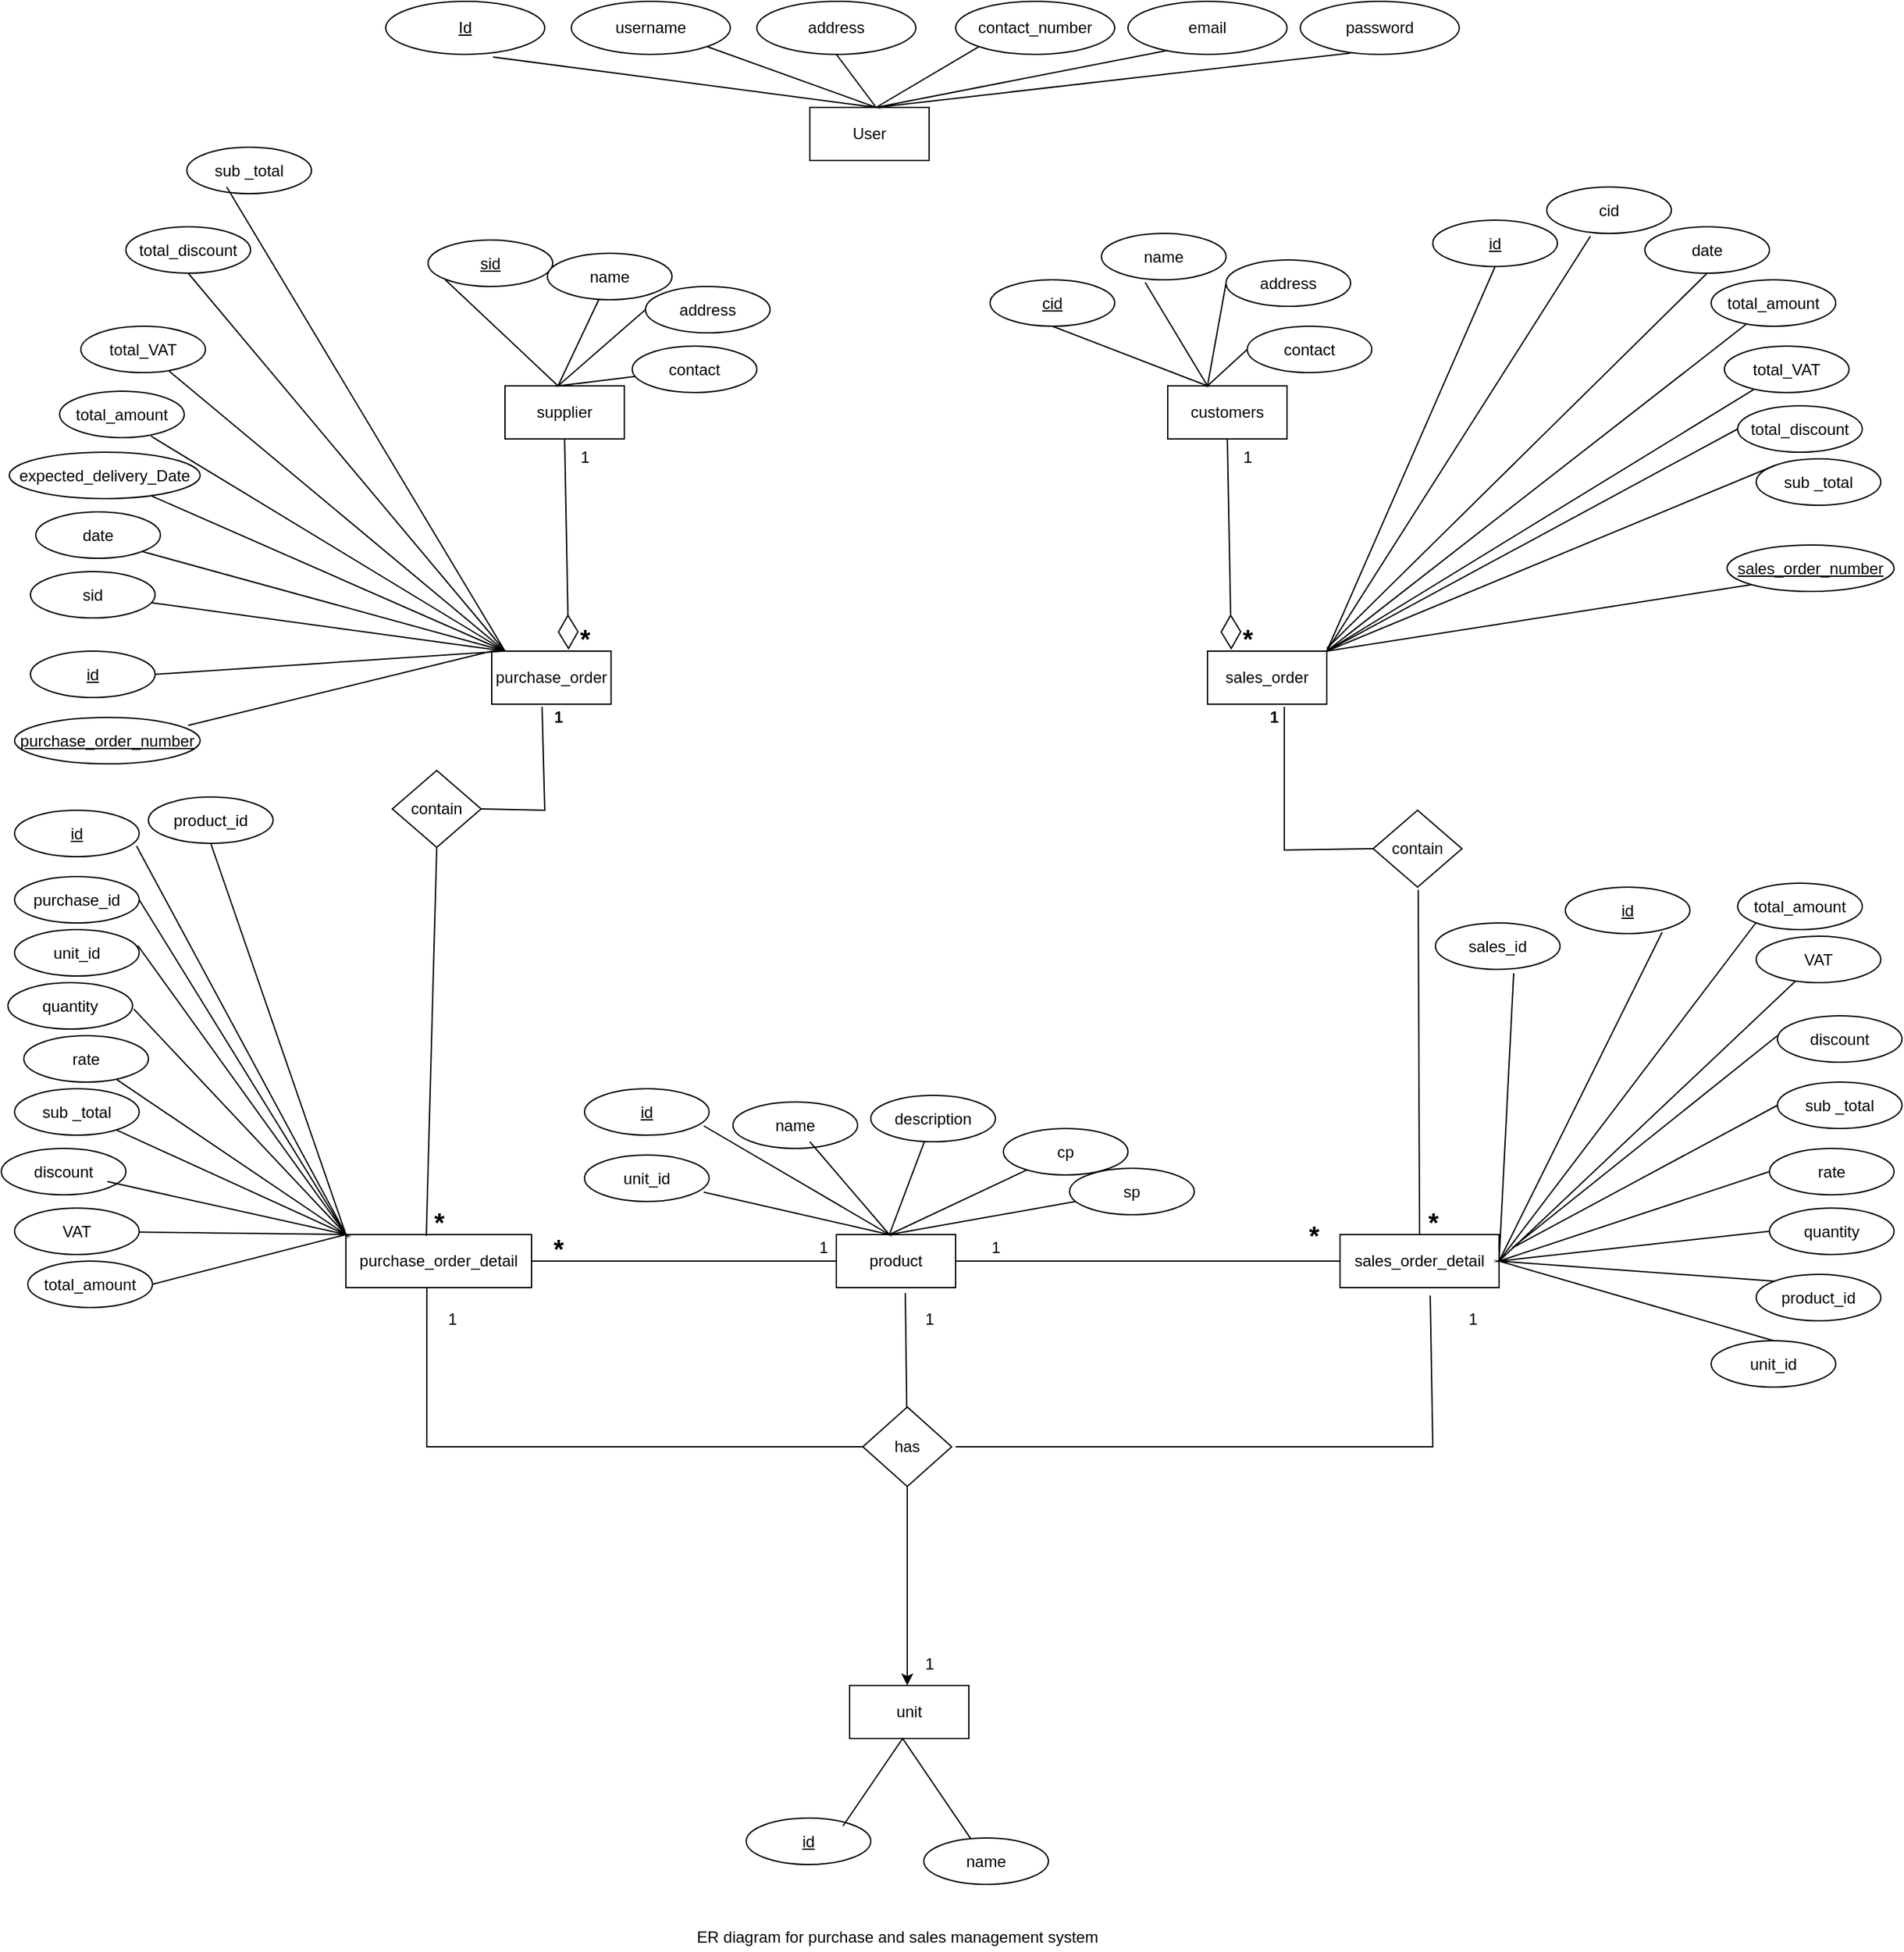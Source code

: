 <mxfile version="17.4.5" type="device"><diagram id="HVAo61C66RZbitWYWNqr" name="Page-1"><mxGraphModel dx="2272" dy="850" grid="1" gridSize="10" guides="1" tooltips="1" connect="1" arrows="1" fold="1" page="1" pageScale="1" pageWidth="850" pageHeight="1100" math="0" shadow="0"><root><mxCell id="0"/><mxCell id="1" parent="0"/><mxCell id="_N-TiWJQxSe_E4-4tss4-1" value="User" style="rounded=0;whiteSpace=wrap;html=1;" vertex="1" parent="1"><mxGeometry x="-70" y="120" width="90" height="40" as="geometry"/></mxCell><mxCell id="_N-TiWJQxSe_E4-4tss4-2" value="&lt;u&gt;Id&lt;/u&gt;" style="ellipse;whiteSpace=wrap;html=1;" vertex="1" parent="1"><mxGeometry x="-390" y="40" width="120" height="40" as="geometry"/></mxCell><mxCell id="_N-TiWJQxSe_E4-4tss4-3" value="username" style="ellipse;whiteSpace=wrap;html=1;" vertex="1" parent="1"><mxGeometry x="-250" y="40" width="120" height="40" as="geometry"/></mxCell><mxCell id="_N-TiWJQxSe_E4-4tss4-4" value="contact_number" style="ellipse;whiteSpace=wrap;html=1;" vertex="1" parent="1"><mxGeometry x="40" y="40" width="120" height="40" as="geometry"/></mxCell><mxCell id="_N-TiWJQxSe_E4-4tss4-5" value="address" style="ellipse;whiteSpace=wrap;html=1;" vertex="1" parent="1"><mxGeometry x="-110" y="40" width="120" height="40" as="geometry"/></mxCell><mxCell id="_N-TiWJQxSe_E4-4tss4-6" value="email&lt;span style=&quot;color: rgba(0 , 0 , 0 , 0) ; font-family: monospace ; font-size: 0px&quot;&gt;%3CmxGraphModel%3E%3Croot%3E%3CmxCell%20id%3D%220%22%2F%3E%3CmxCell%20id%3D%221%22%20parent%3D%220%22%2F%3E%3CmxCell%20id%3D%222%22%20value%3D%22contact_number%22%20style%3D%22ellipse%3BwhiteSpace%3Dwrap%3Bhtml%3D1%3B%22%20vertex%3D%221%22%20parent%3D%221%22%3E%3CmxGeometry%20x%3D%22490%22%20y%3D%2240%22%20width%3D%22120%22%20height%3D%2240%22%20as%3D%22geometry%22%2F%3E%3C%2FmxCell%3E%3C%2Froot%3E%3C%2FmxGraphModel%3E&lt;/span&gt;" style="ellipse;whiteSpace=wrap;html=1;" vertex="1" parent="1"><mxGeometry x="170" y="40" width="120" height="40" as="geometry"/></mxCell><mxCell id="_N-TiWJQxSe_E4-4tss4-7" value="password" style="ellipse;whiteSpace=wrap;html=1;" vertex="1" parent="1"><mxGeometry x="300" y="40" width="120" height="40" as="geometry"/></mxCell><mxCell id="_N-TiWJQxSe_E4-4tss4-8" value="" style="endArrow=none;html=1;rounded=0;entryX=0.675;entryY=1.05;entryDx=0;entryDy=0;entryPerimeter=0;exitX=1;exitY=1;exitDx=0;exitDy=0;" edge="1" parent="1" source="_N-TiWJQxSe_E4-4tss4-3" target="_N-TiWJQxSe_E4-4tss4-2"><mxGeometry width="50" height="50" relative="1" as="geometry"><mxPoint x="-70" y="130" as="sourcePoint"/><mxPoint x="-20" y="80" as="targetPoint"/><Array as="points"><mxPoint x="-20" y="120"/></Array></mxGeometry></mxCell><mxCell id="_N-TiWJQxSe_E4-4tss4-9" value="" style="endArrow=none;html=1;rounded=0;entryX=0.5;entryY=1;entryDx=0;entryDy=0;exitX=0;exitY=1;exitDx=0;exitDy=0;" edge="1" parent="1" source="_N-TiWJQxSe_E4-4tss4-4" target="_N-TiWJQxSe_E4-4tss4-5"><mxGeometry width="50" height="50" relative="1" as="geometry"><mxPoint x="-147.574" y="74.142" as="sourcePoint"/><mxPoint x="-309" y="82" as="targetPoint"/><Array as="points"><mxPoint x="-20" y="120"/></Array></mxGeometry></mxCell><mxCell id="_N-TiWJQxSe_E4-4tss4-10" value="" style="endArrow=none;html=1;rounded=0;entryX=0.25;entryY=0.925;entryDx=0;entryDy=0;entryPerimeter=0;exitX=0.317;exitY=0.975;exitDx=0;exitDy=0;exitPerimeter=0;" edge="1" parent="1" source="_N-TiWJQxSe_E4-4tss4-7" target="_N-TiWJQxSe_E4-4tss4-6"><mxGeometry width="50" height="50" relative="1" as="geometry"><mxPoint x="57.574" y="74.142" as="sourcePoint"/><mxPoint x="-38.96" y="84" as="targetPoint"/><Array as="points"><mxPoint x="-20" y="120"/></Array></mxGeometry></mxCell><mxCell id="_N-TiWJQxSe_E4-4tss4-13" value="supplier" style="rounded=0;whiteSpace=wrap;html=1;" vertex="1" parent="1"><mxGeometry x="-300" y="330" width="90" height="40" as="geometry"/></mxCell><mxCell id="_N-TiWJQxSe_E4-4tss4-14" value="customers" style="rounded=0;whiteSpace=wrap;html=1;" vertex="1" parent="1"><mxGeometry x="200" y="330" width="90" height="40" as="geometry"/></mxCell><mxCell id="_N-TiWJQxSe_E4-4tss4-17" value="&lt;u&gt;sid&lt;/u&gt;" style="ellipse;whiteSpace=wrap;html=1;" vertex="1" parent="1"><mxGeometry x="-358" y="220" width="94" height="35" as="geometry"/></mxCell><mxCell id="_N-TiWJQxSe_E4-4tss4-18" value="name" style="ellipse;whiteSpace=wrap;html=1;" vertex="1" parent="1"><mxGeometry x="-268" y="230" width="94" height="35" as="geometry"/></mxCell><mxCell id="_N-TiWJQxSe_E4-4tss4-19" value="address" style="ellipse;whiteSpace=wrap;html=1;" vertex="1" parent="1"><mxGeometry x="-194" y="255" width="94" height="35" as="geometry"/></mxCell><mxCell id="_N-TiWJQxSe_E4-4tss4-20" value="contact" style="ellipse;whiteSpace=wrap;html=1;" vertex="1" parent="1"><mxGeometry x="-204" y="300" width="94" height="35" as="geometry"/></mxCell><mxCell id="_N-TiWJQxSe_E4-4tss4-21" value="" style="endArrow=none;html=1;rounded=0;" edge="1" parent="1" source="_N-TiWJQxSe_E4-4tss4-18"><mxGeometry width="50" height="50" relative="1" as="geometry"><mxPoint x="-280.721" y="251.057" as="sourcePoint"/><mxPoint x="-345" y="250" as="targetPoint"/><Array as="points"><mxPoint x="-260" y="330"/></Array></mxGeometry></mxCell><mxCell id="_N-TiWJQxSe_E4-4tss4-22" value="" style="endArrow=none;html=1;rounded=0;entryX=0;entryY=0.5;entryDx=0;entryDy=0;" edge="1" parent="1" source="_N-TiWJQxSe_E4-4tss4-20" target="_N-TiWJQxSe_E4-4tss4-19"><mxGeometry width="50" height="50" relative="1" as="geometry"><mxPoint x="-270.721" y="261.057" as="sourcePoint"/><mxPoint x="-335" y="260" as="targetPoint"/><Array as="points"><mxPoint x="-260" y="330"/></Array></mxGeometry></mxCell><mxCell id="_N-TiWJQxSe_E4-4tss4-23" value="sales_order" style="rounded=0;whiteSpace=wrap;html=1;" vertex="1" parent="1"><mxGeometry x="230" y="530" width="90" height="40" as="geometry"/></mxCell><mxCell id="_N-TiWJQxSe_E4-4tss4-24" value="purchase_order" style="rounded=0;whiteSpace=wrap;html=1;" vertex="1" parent="1"><mxGeometry x="-310" y="530" width="90" height="40" as="geometry"/></mxCell><mxCell id="_N-TiWJQxSe_E4-4tss4-27" value="&lt;span style=&quot;white-space: pre&quot;&gt;&#9;&lt;/span&gt;&lt;span style=&quot;white-space: pre&quot;&gt;&#9;&lt;/span&gt;&lt;span style=&quot;white-space: pre&quot;&gt;&#9;&lt;/span&gt;&lt;span style=&quot;white-space: pre&quot;&gt;&#9;&lt;/span&gt;&lt;span style=&quot;white-space: pre&quot;&gt;&#9;&lt;/span&gt;&lt;span style=&quot;white-space: pre&quot;&gt;&#9;&lt;/span&gt;&lt;span style=&quot;white-space: pre&quot;&gt;&#9;&lt;/span&gt;&lt;span style=&quot;white-space: pre&quot;&gt;&#9;&lt;/span&gt;ER diagram for purchase and sales management system" style="text;html=1;align=center;verticalAlign=middle;resizable=0;points=[];autosize=1;strokeColor=none;fillColor=none;" vertex="1" parent="1"><mxGeometry x="-376" y="1490" width="530" height="20" as="geometry"/></mxCell><mxCell id="_N-TiWJQxSe_E4-4tss4-29" value="&lt;u&gt;id&lt;/u&gt;" style="ellipse;whiteSpace=wrap;html=1;" vertex="1" parent="1"><mxGeometry x="-658" y="530" width="94" height="35" as="geometry"/></mxCell><mxCell id="_N-TiWJQxSe_E4-4tss4-30" value="sid" style="ellipse;whiteSpace=wrap;html=1;" vertex="1" parent="1"><mxGeometry x="-658" y="470" width="94" height="35" as="geometry"/></mxCell><mxCell id="_N-TiWJQxSe_E4-4tss4-31" value="date" style="ellipse;whiteSpace=wrap;html=1;" vertex="1" parent="1"><mxGeometry x="-654" y="425" width="94" height="35" as="geometry"/></mxCell><mxCell id="_N-TiWJQxSe_E4-4tss4-32" value="expected_delivery_Date" style="ellipse;whiteSpace=wrap;html=1;" vertex="1" parent="1"><mxGeometry x="-674" y="380" width="144" height="35" as="geometry"/></mxCell><mxCell id="_N-TiWJQxSe_E4-4tss4-34" value="" style="endArrow=none;html=1;rounded=0;entryX=1;entryY=1;entryDx=0;entryDy=0;" edge="1" parent="1" source="_N-TiWJQxSe_E4-4tss4-32" target="_N-TiWJQxSe_E4-4tss4-31"><mxGeometry width="50" height="50" relative="1" as="geometry"><mxPoint x="-310.721" y="461.057" as="sourcePoint"/><mxPoint x="-375" y="460" as="targetPoint"/><Array as="points"><mxPoint x="-300" y="530"/></Array></mxGeometry></mxCell><mxCell id="_N-TiWJQxSe_E4-4tss4-35" value="&lt;u&gt;cid&lt;/u&gt;" style="ellipse;whiteSpace=wrap;html=1;" vertex="1" parent="1"><mxGeometry x="66" y="250" width="94" height="35" as="geometry"/></mxCell><mxCell id="_N-TiWJQxSe_E4-4tss4-36" value="name" style="ellipse;whiteSpace=wrap;html=1;" vertex="1" parent="1"><mxGeometry x="150" y="215" width="94" height="35" as="geometry"/></mxCell><mxCell id="_N-TiWJQxSe_E4-4tss4-37" value="address" style="ellipse;whiteSpace=wrap;html=1;" vertex="1" parent="1"><mxGeometry x="244" y="235" width="94" height="35" as="geometry"/></mxCell><mxCell id="_N-TiWJQxSe_E4-4tss4-38" value="contact" style="ellipse;whiteSpace=wrap;html=1;" vertex="1" parent="1"><mxGeometry x="260" y="285" width="94" height="35" as="geometry"/></mxCell><mxCell id="_N-TiWJQxSe_E4-4tss4-39" value="" style="endArrow=none;html=1;rounded=0;entryX=0;entryY=0.5;entryDx=0;entryDy=0;exitX=0;exitY=0.5;exitDx=0;exitDy=0;" edge="1" parent="1" source="_N-TiWJQxSe_E4-4tss4-38" target="_N-TiWJQxSe_E4-4tss4-37"><mxGeometry width="50" height="50" relative="1" as="geometry"><mxPoint x="-80" y="390" as="sourcePoint"/><mxPoint x="-30" y="340" as="targetPoint"/><Array as="points"><mxPoint x="230" y="330"/></Array></mxGeometry></mxCell><mxCell id="_N-TiWJQxSe_E4-4tss4-40" value="" style="endArrow=none;html=1;rounded=0;entryX=0.5;entryY=1;entryDx=0;entryDy=0;exitX=0.351;exitY=1.057;exitDx=0;exitDy=0;exitPerimeter=0;" edge="1" parent="1" source="_N-TiWJQxSe_E4-4tss4-36" target="_N-TiWJQxSe_E4-4tss4-35"><mxGeometry width="50" height="50" relative="1" as="geometry"><mxPoint x="234.279" y="291.057" as="sourcePoint"/><mxPoint x="170" y="290" as="targetPoint"/><Array as="points"><mxPoint x="230" y="330"/></Array></mxGeometry></mxCell><mxCell id="_N-TiWJQxSe_E4-4tss4-41" value="&lt;u&gt;id&lt;/u&gt;" style="ellipse;whiteSpace=wrap;html=1;" vertex="1" parent="1"><mxGeometry x="400" y="205" width="94" height="35" as="geometry"/></mxCell><mxCell id="_N-TiWJQxSe_E4-4tss4-42" value="cid" style="ellipse;whiteSpace=wrap;html=1;" vertex="1" parent="1"><mxGeometry x="486" y="180" width="94" height="35" as="geometry"/></mxCell><mxCell id="_N-TiWJQxSe_E4-4tss4-43" value="date" style="ellipse;whiteSpace=wrap;html=1;" vertex="1" parent="1"><mxGeometry x="560" y="210" width="94" height="35" as="geometry"/></mxCell><mxCell id="_N-TiWJQxSe_E4-4tss4-44" value="" style="endArrow=none;html=1;rounded=0;entryX=0.5;entryY=1;entryDx=0;entryDy=0;" edge="1" parent="1" target="_N-TiWJQxSe_E4-4tss4-43"><mxGeometry width="50" height="50" relative="1" as="geometry"><mxPoint x="320" y="528" as="sourcePoint"/><mxPoint x="414" y="452.5" as="targetPoint"/><Array as="points"><mxPoint x="320" y="528"/></Array></mxGeometry></mxCell><mxCell id="_N-TiWJQxSe_E4-4tss4-45" value="" style="endArrow=none;html=1;rounded=0;entryX=0.5;entryY=1;entryDx=0;entryDy=0;exitX=0.351;exitY=1.057;exitDx=0;exitDy=0;exitPerimeter=0;" edge="1" parent="1" source="_N-TiWJQxSe_E4-4tss4-42" target="_N-TiWJQxSe_E4-4tss4-41"><mxGeometry width="50" height="50" relative="1" as="geometry"><mxPoint x="404.279" y="491.057" as="sourcePoint"/><mxPoint x="340" y="490" as="targetPoint"/><Array as="points"><mxPoint x="320" y="530"/></Array></mxGeometry></mxCell><mxCell id="_N-TiWJQxSe_E4-4tss4-46" value="contain" style="rhombus;whiteSpace=wrap;html=1;rounded=0;" vertex="1" parent="1"><mxGeometry x="-385" y="620" width="67" height="58" as="geometry"/></mxCell><mxCell id="_N-TiWJQxSe_E4-4tss4-47" value="" style="endArrow=none;html=1;rounded=0;entryX=0.422;entryY=1.05;entryDx=0;entryDy=0;entryPerimeter=0;exitX=1;exitY=0.5;exitDx=0;exitDy=0;" edge="1" parent="1" source="_N-TiWJQxSe_E4-4tss4-46" target="_N-TiWJQxSe_E4-4tss4-24"><mxGeometry width="50" height="50" relative="1" as="geometry"><mxPoint x="-351" y="620" as="sourcePoint"/><mxPoint x="40" y="700" as="targetPoint"/><Array as="points"><mxPoint x="-270" y="650"/></Array></mxGeometry></mxCell><mxCell id="_N-TiWJQxSe_E4-4tss4-48" value="" style="endArrow=none;html=1;rounded=0;entryX=0.422;entryY=1.05;entryDx=0;entryDy=0;entryPerimeter=0;exitX=0;exitY=0.5;exitDx=0;exitDy=0;" edge="1" parent="1" source="_N-TiWJQxSe_E4-4tss4-52"><mxGeometry width="50" height="50" relative="1" as="geometry"><mxPoint x="288.5" y="620" as="sourcePoint"/><mxPoint x="287.98" y="572" as="targetPoint"/><Array as="points"><mxPoint x="288" y="680"/></Array></mxGeometry></mxCell><mxCell id="_N-TiWJQxSe_E4-4tss4-50" value="purchase_order_detail" style="rounded=0;whiteSpace=wrap;html=1;" vertex="1" parent="1"><mxGeometry x="-420" y="970" width="140" height="40" as="geometry"/></mxCell><mxCell id="_N-TiWJQxSe_E4-4tss4-51" value="" style="endArrow=none;html=1;rounded=0;exitX=0.433;exitY=0.025;exitDx=0;exitDy=0;exitPerimeter=0;entryX=0.5;entryY=1;entryDx=0;entryDy=0;" edge="1" parent="1" source="_N-TiWJQxSe_E4-4tss4-50" target="_N-TiWJQxSe_E4-4tss4-46"><mxGeometry width="50" height="50" relative="1" as="geometry"><mxPoint x="-271.5" y="960" as="sourcePoint"/><mxPoint x="-272" y="910" as="targetPoint"/></mxGeometry></mxCell><mxCell id="_N-TiWJQxSe_E4-4tss4-52" value="contain" style="rhombus;whiteSpace=wrap;html=1;rounded=0;" vertex="1" parent="1"><mxGeometry x="355" y="650" width="67" height="58" as="geometry"/></mxCell><mxCell id="_N-TiWJQxSe_E4-4tss4-54" value="sales_order_detail" style="rounded=0;whiteSpace=wrap;html=1;" vertex="1" parent="1"><mxGeometry x="330" y="970" width="120" height="40" as="geometry"/></mxCell><mxCell id="_N-TiWJQxSe_E4-4tss4-55" value="" style="endArrow=none;html=1;rounded=0;" edge="1" parent="1"><mxGeometry width="50" height="50" relative="1" as="geometry"><mxPoint x="390" y="970" as="sourcePoint"/><mxPoint x="389" y="710" as="targetPoint"/></mxGeometry></mxCell><mxCell id="_N-TiWJQxSe_E4-4tss4-56" value="&lt;u&gt;id&lt;/u&gt;" style="ellipse;whiteSpace=wrap;html=1;" vertex="1" parent="1"><mxGeometry x="-670" y="650" width="94" height="35" as="geometry"/></mxCell><mxCell id="_N-TiWJQxSe_E4-4tss4-57" value="purchase_id" style="ellipse;whiteSpace=wrap;html=1;" vertex="1" parent="1"><mxGeometry x="-670" y="700" width="94" height="35" as="geometry"/></mxCell><mxCell id="_N-TiWJQxSe_E4-4tss4-58" value="product_id" style="ellipse;whiteSpace=wrap;html=1;" vertex="1" parent="1"><mxGeometry x="-569" y="640" width="94" height="35" as="geometry"/></mxCell><mxCell id="_N-TiWJQxSe_E4-4tss4-59" value="unit_id" style="ellipse;whiteSpace=wrap;html=1;" vertex="1" parent="1"><mxGeometry x="-670" y="740" width="94" height="35" as="geometry"/></mxCell><mxCell id="_N-TiWJQxSe_E4-4tss4-60" value="quantity" style="ellipse;whiteSpace=wrap;html=1;" vertex="1" parent="1"><mxGeometry x="-675" y="780" width="94" height="35" as="geometry"/></mxCell><mxCell id="_N-TiWJQxSe_E4-4tss4-61" value="rate" style="ellipse;whiteSpace=wrap;html=1;" vertex="1" parent="1"><mxGeometry x="-663" y="820" width="94" height="35" as="geometry"/></mxCell><mxCell id="_N-TiWJQxSe_E4-4tss4-62" value="sub _total" style="ellipse;whiteSpace=wrap;html=1;" vertex="1" parent="1"><mxGeometry x="-670" y="860" width="94" height="35" as="geometry"/></mxCell><mxCell id="_N-TiWJQxSe_E4-4tss4-63" value="discount" style="ellipse;whiteSpace=wrap;html=1;" vertex="1" parent="1"><mxGeometry x="-680" y="905" width="94" height="35" as="geometry"/></mxCell><mxCell id="_N-TiWJQxSe_E4-4tss4-64" value="VAT" style="ellipse;whiteSpace=wrap;html=1;" vertex="1" parent="1"><mxGeometry x="-670" y="950" width="94" height="35" as="geometry"/></mxCell><mxCell id="_N-TiWJQxSe_E4-4tss4-65" value="total_amount" style="ellipse;whiteSpace=wrap;html=1;" vertex="1" parent="1"><mxGeometry x="-660" y="990" width="94" height="35" as="geometry"/></mxCell><mxCell id="_N-TiWJQxSe_E4-4tss4-66" value="" style="endArrow=none;html=1;rounded=0;exitX=1;exitY=0.5;exitDx=0;exitDy=0;" edge="1" parent="1" source="_N-TiWJQxSe_E4-4tss4-65" target="_N-TiWJQxSe_E4-4tss4-64"><mxGeometry width="50" height="50" relative="1" as="geometry"><mxPoint x="-470" y="1070" as="sourcePoint"/><mxPoint x="-90" y="1280" as="targetPoint"/><Array as="points"><mxPoint x="-420" y="970"/></Array></mxGeometry></mxCell><mxCell id="_N-TiWJQxSe_E4-4tss4-67" value="" style="endArrow=none;html=1;rounded=0;" edge="1" parent="1" target="_N-TiWJQxSe_E4-4tss4-62"><mxGeometry width="50" height="50" relative="1" as="geometry"><mxPoint x="-600" y="930" as="sourcePoint"/><mxPoint x="-240.231" y="1093.236" as="targetPoint"/><Array as="points"><mxPoint x="-420" y="970"/></Array></mxGeometry></mxCell><mxCell id="_N-TiWJQxSe_E4-4tss4-68" value="" style="endArrow=none;html=1;rounded=0;" edge="1" parent="1" source="_N-TiWJQxSe_E4-4tss4-61"><mxGeometry width="50" height="50" relative="1" as="geometry"><mxPoint x="-276.712" y="1130.306" as="sourcePoint"/><mxPoint x="-580" y="800" as="targetPoint"/><Array as="points"><mxPoint x="-420" y="970"/></Array></mxGeometry></mxCell><mxCell id="_N-TiWJQxSe_E4-4tss4-69" value="" style="endArrow=none;html=1;rounded=0;entryX=0.989;entryY=0.343;entryDx=0;entryDy=0;entryPerimeter=0;exitX=0.5;exitY=1;exitDx=0;exitDy=0;" edge="1" parent="1" source="_N-TiWJQxSe_E4-4tss4-58" target="_N-TiWJQxSe_E4-4tss4-59"><mxGeometry width="50" height="50" relative="1" as="geometry"><mxPoint x="-383.28" y="1170.029" as="sourcePoint"/><mxPoint x="-454.288" y="1175.306" as="targetPoint"/><Array as="points"><mxPoint x="-420" y="970"/></Array></mxGeometry></mxCell><mxCell id="_N-TiWJQxSe_E4-4tss4-70" value="" style="endArrow=none;html=1;rounded=0;entryX=0.979;entryY=0.771;entryDx=0;entryDy=0;entryPerimeter=0;exitX=1;exitY=0.5;exitDx=0;exitDy=0;" edge="1" parent="1" source="_N-TiWJQxSe_E4-4tss4-57" target="_N-TiWJQxSe_E4-4tss4-56"><mxGeometry width="50" height="50" relative="1" as="geometry"><mxPoint x="-548.288" y="1165.306" as="sourcePoint"/><mxPoint x="-557.034" y="1122.005" as="targetPoint"/><Array as="points"><mxPoint x="-420" y="970"/></Array></mxGeometry></mxCell><mxCell id="_N-TiWJQxSe_E4-4tss4-71" value="&lt;u&gt;id&lt;/u&gt;" style="ellipse;whiteSpace=wrap;html=1;" vertex="1" parent="1"><mxGeometry x="500" y="708" width="94" height="35" as="geometry"/></mxCell><mxCell id="_N-TiWJQxSe_E4-4tss4-72" value="sales_id" style="ellipse;whiteSpace=wrap;html=1;" vertex="1" parent="1"><mxGeometry x="402" y="735" width="94" height="35" as="geometry"/></mxCell><mxCell id="_N-TiWJQxSe_E4-4tss4-73" value="product_id" style="ellipse;whiteSpace=wrap;html=1;" vertex="1" parent="1"><mxGeometry x="644" y="1000" width="94" height="35" as="geometry"/></mxCell><mxCell id="_N-TiWJQxSe_E4-4tss4-74" value="unit_id" style="ellipse;whiteSpace=wrap;html=1;" vertex="1" parent="1"><mxGeometry x="610" y="1050" width="94" height="35" as="geometry"/></mxCell><mxCell id="_N-TiWJQxSe_E4-4tss4-75" value="discount" style="ellipse;whiteSpace=wrap;html=1;" vertex="1" parent="1"><mxGeometry x="660" y="805" width="94" height="35" as="geometry"/></mxCell><mxCell id="_N-TiWJQxSe_E4-4tss4-76" value="VAT" style="ellipse;whiteSpace=wrap;html=1;" vertex="1" parent="1"><mxGeometry x="644" y="745" width="94" height="35" as="geometry"/></mxCell><mxCell id="_N-TiWJQxSe_E4-4tss4-77" value="total_amount" style="ellipse;whiteSpace=wrap;html=1;" vertex="1" parent="1"><mxGeometry x="630" y="705" width="94" height="35" as="geometry"/></mxCell><mxCell id="_N-TiWJQxSe_E4-4tss4-78" value="" style="endArrow=none;html=1;rounded=0;exitX=0;exitY=1;exitDx=0;exitDy=0;" edge="1" parent="1" source="_N-TiWJQxSe_E4-4tss4-77" target="_N-TiWJQxSe_E4-4tss4-76"><mxGeometry width="50" height="50" relative="1" as="geometry"><mxPoint x="740" y="1330" as="sourcePoint"/><mxPoint x="790" y="1280" as="targetPoint"/><Array as="points"><mxPoint x="450" y="990"/></Array></mxGeometry></mxCell><mxCell id="_N-TiWJQxSe_E4-4tss4-79" value="" style="endArrow=none;html=1;rounded=0;entryX=0;entryY=0.5;entryDx=0;entryDy=0;" edge="1" parent="1" target="_N-TiWJQxSe_E4-4tss4-85"><mxGeometry width="50" height="50" relative="1" as="geometry"><mxPoint x="660" y="820" as="sourcePoint"/><mxPoint x="579.047" y="1160.252" as="targetPoint"/><Array as="points"><mxPoint x="460" y="980"/></Array></mxGeometry></mxCell><mxCell id="_N-TiWJQxSe_E4-4tss4-80" value="" style="endArrow=none;html=1;rounded=0;entryX=0;entryY=0.5;entryDx=0;entryDy=0;exitX=0;exitY=0.5;exitDx=0;exitDy=0;" edge="1" parent="1" source="_N-TiWJQxSe_E4-4tss4-84" target="_N-TiWJQxSe_E4-4tss4-83"><mxGeometry width="50" height="50" relative="1" as="geometry"><mxPoint x="486.72" y="1160.029" as="sourcePoint"/><mxPoint x="415.712" y="1165.306" as="targetPoint"/><Array as="points"><mxPoint x="450" y="990"/></Array></mxGeometry></mxCell><mxCell id="_N-TiWJQxSe_E4-4tss4-81" value="" style="endArrow=none;html=1;rounded=0;entryX=0.5;entryY=0;entryDx=0;entryDy=0;exitX=0;exitY=0;exitDx=0;exitDy=0;" edge="1" parent="1" source="_N-TiWJQxSe_E4-4tss4-73" target="_N-TiWJQxSe_E4-4tss4-74"><mxGeometry width="50" height="50" relative="1" as="geometry"><mxPoint x="496.72" y="1170.029" as="sourcePoint"/><mxPoint x="425.712" y="1175.306" as="targetPoint"/><Array as="points"><mxPoint x="450" y="990"/></Array></mxGeometry></mxCell><mxCell id="_N-TiWJQxSe_E4-4tss4-82" value="" style="endArrow=none;html=1;rounded=0;entryX=0.777;entryY=0.971;entryDx=0;entryDy=0;entryPerimeter=0;exitX=0.628;exitY=1.086;exitDx=0;exitDy=0;exitPerimeter=0;" edge="1" parent="1" source="_N-TiWJQxSe_E4-4tss4-72" target="_N-TiWJQxSe_E4-4tss4-71"><mxGeometry width="50" height="50" relative="1" as="geometry"><mxPoint x="331.712" y="1165.306" as="sourcePoint"/><mxPoint x="322.966" y="1122.005" as="targetPoint"/><Array as="points"><mxPoint x="450" y="990"/></Array></mxGeometry></mxCell><mxCell id="_N-TiWJQxSe_E4-4tss4-83" value="quantity" style="ellipse;whiteSpace=wrap;html=1;" vertex="1" parent="1"><mxGeometry x="654" y="950" width="94" height="35" as="geometry"/></mxCell><mxCell id="_N-TiWJQxSe_E4-4tss4-84" value="rate" style="ellipse;whiteSpace=wrap;html=1;" vertex="1" parent="1"><mxGeometry x="654" y="905" width="94" height="35" as="geometry"/></mxCell><mxCell id="_N-TiWJQxSe_E4-4tss4-85" value="sub _total" style="ellipse;whiteSpace=wrap;html=1;" vertex="1" parent="1"><mxGeometry x="660" y="855" width="94" height="35" as="geometry"/></mxCell><mxCell id="_N-TiWJQxSe_E4-4tss4-92" value="&lt;u&gt;purchase_order_number&lt;/u&gt;" style="ellipse;whiteSpace=wrap;html=1;" vertex="1" parent="1"><mxGeometry x="-670" y="580" width="140" height="35" as="geometry"/></mxCell><mxCell id="_N-TiWJQxSe_E4-4tss4-93" value="" style="endArrow=none;html=1;rounded=0;exitX=1;exitY=0.5;exitDx=0;exitDy=0;" edge="1" parent="1" source="_N-TiWJQxSe_E4-4tss4-29" target="_N-TiWJQxSe_E4-4tss4-30"><mxGeometry width="50" height="50" relative="1" as="geometry"><mxPoint x="-440" y="530" as="sourcePoint"/><mxPoint x="-640" y="460" as="targetPoint"/><Array as="points"><mxPoint x="-300" y="530"/></Array></mxGeometry></mxCell><mxCell id="_N-TiWJQxSe_E4-4tss4-94" value="&lt;u&gt;sales_order_number&lt;/u&gt;" style="ellipse;whiteSpace=wrap;html=1;" vertex="1" parent="1"><mxGeometry x="622" y="450" width="126" height="35" as="geometry"/></mxCell><mxCell id="_N-TiWJQxSe_E4-4tss4-95" value="" style="endArrow=none;html=1;rounded=0;entryX=0;entryY=1;entryDx=0;entryDy=0;" edge="1" parent="1" target="_N-TiWJQxSe_E4-4tss4-94"><mxGeometry width="50" height="50" relative="1" as="geometry"><mxPoint x="320" y="530" as="sourcePoint"/><mxPoint x="120" y="460" as="targetPoint"/><Array as="points"><mxPoint x="320" y="530"/></Array></mxGeometry></mxCell><mxCell id="_N-TiWJQxSe_E4-4tss4-96" value="&lt;b&gt;1&lt;/b&gt;" style="text;html=1;align=center;verticalAlign=middle;resizable=0;points=[];autosize=1;strokeColor=none;fillColor=none;" vertex="1" parent="1"><mxGeometry x="-270" y="570" width="20" height="20" as="geometry"/></mxCell><mxCell id="_N-TiWJQxSe_E4-4tss4-97" value="&lt;font style=&quot;font-size: 20px&quot;&gt;&lt;b&gt;*&lt;/b&gt;&lt;/font&gt;" style="text;html=1;align=center;verticalAlign=middle;resizable=0;points=[];autosize=1;strokeColor=none;fillColor=none;" vertex="1" parent="1"><mxGeometry x="-360" y="950" width="20" height="20" as="geometry"/></mxCell><mxCell id="_N-TiWJQxSe_E4-4tss4-98" value="&lt;font size=&quot;1&quot;&gt;&lt;b style=&quot;font-size: 12px&quot;&gt;1&lt;/b&gt;&lt;/font&gt;" style="text;html=1;align=center;verticalAlign=middle;resizable=0;points=[];autosize=1;strokeColor=none;fillColor=none;" vertex="1" parent="1"><mxGeometry x="270" y="570" width="20" height="20" as="geometry"/></mxCell><mxCell id="_N-TiWJQxSe_E4-4tss4-99" value="*" style="text;html=1;align=center;verticalAlign=middle;resizable=0;points=[];autosize=1;strokeColor=none;fillColor=none;fontStyle=1;fontSize=20;" vertex="1" parent="1"><mxGeometry x="390" y="945" width="20" height="30" as="geometry"/></mxCell><mxCell id="_N-TiWJQxSe_E4-4tss4-106" value="total_discount" style="ellipse;whiteSpace=wrap;html=1;" vertex="1" parent="1"><mxGeometry x="630" y="345" width="94" height="35" as="geometry"/></mxCell><mxCell id="_N-TiWJQxSe_E4-4tss4-107" value="total_VAT" style="ellipse;whiteSpace=wrap;html=1;" vertex="1" parent="1"><mxGeometry x="620" y="300" width="94" height="35" as="geometry"/></mxCell><mxCell id="_N-TiWJQxSe_E4-4tss4-108" value="total_amount" style="ellipse;whiteSpace=wrap;html=1;" vertex="1" parent="1"><mxGeometry x="610" y="250" width="94" height="35" as="geometry"/></mxCell><mxCell id="_N-TiWJQxSe_E4-4tss4-111" value="sub _total" style="ellipse;whiteSpace=wrap;html=1;" vertex="1" parent="1"><mxGeometry x="644" y="385" width="94" height="35" as="geometry"/></mxCell><mxCell id="_N-TiWJQxSe_E4-4tss4-114" value="" style="endArrow=none;html=1;rounded=0;" edge="1" parent="1" source="_N-TiWJQxSe_E4-4tss4-107" target="_N-TiWJQxSe_E4-4tss4-108"><mxGeometry width="50" height="50" relative="1" as="geometry"><mxPoint x="238.994" y="435.995" as="sourcePoint"/><mxPoint x="177" y="469" as="targetPoint"/><Array as="points"><mxPoint x="320" y="530"/></Array></mxGeometry></mxCell><mxCell id="_N-TiWJQxSe_E4-4tss4-115" value="" style="endArrow=none;html=1;rounded=0;exitX=0;exitY=0;exitDx=0;exitDy=0;entryX=0;entryY=0.5;entryDx=0;entryDy=0;" edge="1" parent="1" source="_N-TiWJQxSe_E4-4tss4-111" target="_N-TiWJQxSe_E4-4tss4-106"><mxGeometry width="50" height="50" relative="1" as="geometry"><mxPoint x="502.616" y="417.46" as="sourcePoint"/><mxPoint x="424.051" y="394.323" as="targetPoint"/><Array as="points"><mxPoint x="320" y="530"/></Array></mxGeometry></mxCell><mxCell id="_N-TiWJQxSe_E4-4tss4-135" value="total_discount" style="ellipse;whiteSpace=wrap;html=1;" vertex="1" parent="1"><mxGeometry x="-586" y="210" width="94" height="35" as="geometry"/></mxCell><mxCell id="_N-TiWJQxSe_E4-4tss4-136" value="total_VAT" style="ellipse;whiteSpace=wrap;html=1;" vertex="1" parent="1"><mxGeometry x="-620" y="285" width="94" height="35" as="geometry"/></mxCell><mxCell id="_N-TiWJQxSe_E4-4tss4-139" value="sub _total" style="ellipse;whiteSpace=wrap;html=1;" vertex="1" parent="1"><mxGeometry x="-540" y="150" width="94" height="35" as="geometry"/></mxCell><mxCell id="_N-TiWJQxSe_E4-4tss4-140" value="" style="endArrow=none;html=1;rounded=0;entryX=0.734;entryY=0.971;entryDx=0;entryDy=0;entryPerimeter=0;" edge="1" parent="1" source="_N-TiWJQxSe_E4-4tss4-136" target="_N-TiWJQxSe_E4-4tss4-144"><mxGeometry width="50" height="50" relative="1" as="geometry"><mxPoint x="-381.006" y="435.995" as="sourcePoint"/><mxPoint x="-195.949" y="394.323" as="targetPoint"/><Array as="points"><mxPoint x="-300" y="530"/></Array></mxGeometry></mxCell><mxCell id="_N-TiWJQxSe_E4-4tss4-141" value="" style="endArrow=none;html=1;rounded=0;entryX=0.5;entryY=1;entryDx=0;entryDy=0;" edge="1" parent="1" target="_N-TiWJQxSe_E4-4tss4-135"><mxGeometry width="50" height="50" relative="1" as="geometry"><mxPoint x="-510" y="180" as="sourcePoint"/><mxPoint x="-195.949" y="394.323" as="targetPoint"/><Array as="points"><mxPoint x="-300" y="530"/></Array></mxGeometry></mxCell><mxCell id="_N-TiWJQxSe_E4-4tss4-144" value="total_amount" style="ellipse;whiteSpace=wrap;html=1;" vertex="1" parent="1"><mxGeometry x="-636" y="334" width="94" height="35" as="geometry"/></mxCell><mxCell id="_N-TiWJQxSe_E4-4tss4-145" value="" style="endArrow=none;html=1;rounded=0;exitX=0.936;exitY=0.171;exitDx=0;exitDy=0;exitPerimeter=0;" edge="1" parent="1" source="_N-TiWJQxSe_E4-4tss4-92"><mxGeometry width="50" height="50" relative="1" as="geometry"><mxPoint x="-512.712" y="585.306" as="sourcePoint"/><mxPoint x="-310" y="530" as="targetPoint"/><Array as="points"><mxPoint x="-310" y="530"/></Array></mxGeometry></mxCell><mxCell id="_N-TiWJQxSe_E4-4tss4-148" value="unit" style="rounded=0;whiteSpace=wrap;html=1;" vertex="1" parent="1"><mxGeometry x="-40" y="1310" width="90" height="40" as="geometry"/></mxCell><mxCell id="_N-TiWJQxSe_E4-4tss4-149" value="&lt;u&gt;id&lt;/u&gt;" style="ellipse;whiteSpace=wrap;html=1;" vertex="1" parent="1"><mxGeometry x="-118" y="1410" width="94" height="35" as="geometry"/></mxCell><mxCell id="_N-TiWJQxSe_E4-4tss4-150" value="name" style="ellipse;whiteSpace=wrap;html=1;" vertex="1" parent="1"><mxGeometry x="16" y="1425" width="94" height="35" as="geometry"/></mxCell><mxCell id="_N-TiWJQxSe_E4-4tss4-151" value="" style="endArrow=none;html=1;rounded=0;entryX=0.67;entryY=-0.114;entryDx=0;entryDy=0;entryPerimeter=0;" edge="1" parent="1"><mxGeometry width="50" height="50" relative="1" as="geometry"><mxPoint x="51.388" y="1425.543" as="sourcePoint"/><mxPoint x="-45.02" y="1416.01" as="targetPoint"/><Array as="points"><mxPoint y="1350"/></Array></mxGeometry></mxCell><mxCell id="_N-TiWJQxSe_E4-4tss4-152" value="product" style="rounded=0;whiteSpace=wrap;html=1;" vertex="1" parent="1"><mxGeometry x="-50" y="970" width="90" height="40" as="geometry"/></mxCell><mxCell id="_N-TiWJQxSe_E4-4tss4-153" value="&lt;u&gt;id&lt;/u&gt;" style="ellipse;whiteSpace=wrap;html=1;" vertex="1" parent="1"><mxGeometry x="-240" y="860" width="94" height="35" as="geometry"/></mxCell><mxCell id="_N-TiWJQxSe_E4-4tss4-154" value="name" style="ellipse;whiteSpace=wrap;html=1;" vertex="1" parent="1"><mxGeometry x="-128" y="870" width="94" height="35" as="geometry"/></mxCell><mxCell id="_N-TiWJQxSe_E4-4tss4-155" value="description" style="ellipse;whiteSpace=wrap;html=1;" vertex="1" parent="1"><mxGeometry x="-24" y="865" width="94" height="35" as="geometry"/></mxCell><mxCell id="_N-TiWJQxSe_E4-4tss4-156" value="cp" style="ellipse;whiteSpace=wrap;html=1;" vertex="1" parent="1"><mxGeometry x="76" y="890" width="94" height="35" as="geometry"/></mxCell><mxCell id="_N-TiWJQxSe_E4-4tss4-157" value="" style="endArrow=none;html=1;rounded=0;entryX=0.957;entryY=0.8;entryDx=0;entryDy=0;entryPerimeter=0;" edge="1" parent="1" target="_N-TiWJQxSe_E4-4tss4-153"><mxGeometry width="50" height="50" relative="1" as="geometry"><mxPoint x="-70" y="900" as="sourcePoint"/><mxPoint x="-95" y="890" as="targetPoint"/><Array as="points"><mxPoint x="-10" y="970"/></Array></mxGeometry></mxCell><mxCell id="_N-TiWJQxSe_E4-4tss4-158" value="" style="endArrow=none;html=1;rounded=0;" edge="1" parent="1" source="_N-TiWJQxSe_E4-4tss4-156" target="_N-TiWJQxSe_E4-4tss4-155"><mxGeometry width="50" height="50" relative="1" as="geometry"><mxPoint x="-20.721" y="901.057" as="sourcePoint"/><mxPoint x="-85" y="900" as="targetPoint"/><Array as="points"><mxPoint x="-10" y="970"/></Array></mxGeometry></mxCell><mxCell id="_N-TiWJQxSe_E4-4tss4-159" value="sp" style="ellipse;whiteSpace=wrap;html=1;" vertex="1" parent="1"><mxGeometry x="126" y="920" width="94" height="35" as="geometry"/></mxCell><mxCell id="_N-TiWJQxSe_E4-4tss4-160" value="" style="endArrow=none;html=1;rounded=0;" edge="1" parent="1" source="_N-TiWJQxSe_E4-4tss4-159"><mxGeometry width="50" height="50" relative="1" as="geometry"><mxPoint x="-20.721" y="901.057" as="sourcePoint"/><mxPoint x="-10" y="970" as="targetPoint"/><Array as="points"><mxPoint x="-10" y="970"/></Array></mxGeometry></mxCell><mxCell id="_N-TiWJQxSe_E4-4tss4-162" value="&lt;font style=&quot;font-size: 12px&quot;&gt;1&lt;/font&gt;" style="text;html=1;align=center;verticalAlign=middle;resizable=0;points=[];autosize=1;strokeColor=none;fillColor=none;fontSize=20;" vertex="1" parent="1"><mxGeometry x="-250" y="365" width="20" height="30" as="geometry"/></mxCell><mxCell id="_N-TiWJQxSe_E4-4tss4-163" value="&lt;font style=&quot;font-size: 20px&quot;&gt;&lt;b&gt;*&lt;/b&gt;&lt;/font&gt;" style="text;html=1;align=center;verticalAlign=middle;resizable=0;points=[];autosize=1;strokeColor=none;fillColor=none;fontSize=12;" vertex="1" parent="1"><mxGeometry x="-250" y="510" width="20" height="20" as="geometry"/></mxCell><mxCell id="_N-TiWJQxSe_E4-4tss4-167" value="&lt;font style=&quot;font-size: 12px&quot;&gt;1&lt;/font&gt;" style="text;html=1;align=center;verticalAlign=middle;resizable=0;points=[];autosize=1;strokeColor=none;fillColor=none;fontSize=20;" vertex="1" parent="1"><mxGeometry x="250" y="365" width="20" height="30" as="geometry"/></mxCell><mxCell id="_N-TiWJQxSe_E4-4tss4-168" value="&lt;font style=&quot;font-size: 20px&quot;&gt;&lt;b&gt;*&lt;/b&gt;&lt;/font&gt;" style="text;html=1;align=center;verticalAlign=middle;resizable=0;points=[];autosize=1;strokeColor=none;fillColor=none;fontSize=12;" vertex="1" parent="1"><mxGeometry x="250" y="510" width="20" height="20" as="geometry"/></mxCell><mxCell id="_N-TiWJQxSe_E4-4tss4-204" style="edgeStyle=orthogonalEdgeStyle;rounded=0;orthogonalLoop=1;jettySize=auto;html=1;fontSize=20;" edge="1" parent="1" source="_N-TiWJQxSe_E4-4tss4-169"><mxGeometry relative="1" as="geometry"><mxPoint x="3.5" y="1310" as="targetPoint"/></mxGeometry></mxCell><mxCell id="_N-TiWJQxSe_E4-4tss4-169" value="has" style="rhombus;whiteSpace=wrap;html=1;rounded=0;" vertex="1" parent="1"><mxGeometry x="-30" y="1100" width="67" height="60" as="geometry"/></mxCell><mxCell id="_N-TiWJQxSe_E4-4tss4-185" value="" style="endArrow=diamondThin;endFill=0;endSize=24;html=1;rounded=0;fontSize=20;exitX=0.5;exitY=1;exitDx=0;exitDy=0;entryX=0.644;entryY=-0.025;entryDx=0;entryDy=0;entryPerimeter=0;" edge="1" parent="1" source="_N-TiWJQxSe_E4-4tss4-13" target="_N-TiWJQxSe_E4-4tss4-24"><mxGeometry width="160" relative="1" as="geometry"><mxPoint x="-40" y="510" as="sourcePoint"/><mxPoint x="120" y="510" as="targetPoint"/></mxGeometry></mxCell><mxCell id="_N-TiWJQxSe_E4-4tss4-186" value="" style="endArrow=diamondThin;endFill=0;endSize=24;html=1;rounded=0;fontSize=20;exitX=0.5;exitY=1;exitDx=0;exitDy=0;entryX=0.644;entryY=-0.025;entryDx=0;entryDy=0;entryPerimeter=0;" edge="1" parent="1"><mxGeometry width="160" relative="1" as="geometry"><mxPoint x="245" y="370" as="sourcePoint"/><mxPoint x="247.96" y="529" as="targetPoint"/></mxGeometry></mxCell><mxCell id="_N-TiWJQxSe_E4-4tss4-193" value="" style="endArrow=none;html=1;rounded=0;fontSize=20;entryX=0.578;entryY=1.1;entryDx=0;entryDy=0;entryPerimeter=0;" edge="1" parent="1" source="_N-TiWJQxSe_E4-4tss4-169" target="_N-TiWJQxSe_E4-4tss4-152"><mxGeometry width="50" height="50" relative="1" as="geometry"><mxPoint x="20" y="1120" as="sourcePoint"/><mxPoint x="70" y="1070" as="targetPoint"/></mxGeometry></mxCell><mxCell id="_N-TiWJQxSe_E4-4tss4-194" value="" style="endArrow=none;html=1;rounded=0;fontSize=20;entryX=0.567;entryY=1.15;entryDx=0;entryDy=0;entryPerimeter=0;" edge="1" parent="1"><mxGeometry width="50" height="50" relative="1" as="geometry"><mxPoint x="40" y="1130" as="sourcePoint"/><mxPoint x="398.04" y="1016" as="targetPoint"/><Array as="points"><mxPoint x="400" y="1130"/></Array></mxGeometry></mxCell><mxCell id="_N-TiWJQxSe_E4-4tss4-195" value="" style="endArrow=none;html=1;rounded=0;fontSize=20;exitX=0;exitY=0.5;exitDx=0;exitDy=0;entryX=0.436;entryY=1;entryDx=0;entryDy=0;entryPerimeter=0;" edge="1" parent="1" source="_N-TiWJQxSe_E4-4tss4-169" target="_N-TiWJQxSe_E4-4tss4-50"><mxGeometry width="50" height="50" relative="1" as="geometry"><mxPoint x="20" y="1100" as="sourcePoint"/><mxPoint x="70" y="1050" as="targetPoint"/><Array as="points"><mxPoint x="-359" y="1130"/></Array></mxGeometry></mxCell><mxCell id="_N-TiWJQxSe_E4-4tss4-196" value="" style="endArrow=none;html=1;rounded=0;fontSize=20;entryX=0;entryY=0.5;entryDx=0;entryDy=0;exitX=1;exitY=0.5;exitDx=0;exitDy=0;" edge="1" parent="1" source="_N-TiWJQxSe_E4-4tss4-50" target="_N-TiWJQxSe_E4-4tss4-152"><mxGeometry width="50" height="50" relative="1" as="geometry"><mxPoint x="-230" y="980" as="sourcePoint"/><mxPoint x="-20" y="1070" as="targetPoint"/></mxGeometry></mxCell><mxCell id="_N-TiWJQxSe_E4-4tss4-197" value="" style="endArrow=none;html=1;rounded=0;fontSize=20;entryX=0;entryY=0.5;entryDx=0;entryDy=0;exitX=1;exitY=0.5;exitDx=0;exitDy=0;" edge="1" parent="1" target="_N-TiWJQxSe_E4-4tss4-54"><mxGeometry width="50" height="50" relative="1" as="geometry"><mxPoint x="40" y="990" as="sourcePoint"/><mxPoint x="270" y="990" as="targetPoint"/></mxGeometry></mxCell><mxCell id="_N-TiWJQxSe_E4-4tss4-198" value="&lt;b&gt;*&lt;/b&gt;" style="text;html=1;align=center;verticalAlign=middle;resizable=0;points=[];autosize=1;strokeColor=none;fillColor=none;fontSize=20;" vertex="1" parent="1"><mxGeometry x="-270" y="965" width="20" height="30" as="geometry"/></mxCell><mxCell id="_N-TiWJQxSe_E4-4tss4-200" value="1" style="text;html=1;align=center;verticalAlign=middle;resizable=0;points=[];autosize=1;strokeColor=none;fillColor=none;fontSize=12;" vertex="1" parent="1"><mxGeometry x="-70" y="970" width="20" height="20" as="geometry"/></mxCell><mxCell id="_N-TiWJQxSe_E4-4tss4-201" value="1" style="text;html=1;align=center;verticalAlign=middle;resizable=0;points=[];autosize=1;strokeColor=none;fillColor=none;fontSize=12;" vertex="1" parent="1"><mxGeometry x="60" y="970" width="20" height="20" as="geometry"/></mxCell><mxCell id="_N-TiWJQxSe_E4-4tss4-202" value="&lt;font style=&quot;font-size: 20px&quot;&gt;&lt;b&gt;*&lt;/b&gt;&lt;/font&gt;" style="text;html=1;align=center;verticalAlign=middle;resizable=0;points=[];autosize=1;strokeColor=none;fillColor=none;fontSize=12;" vertex="1" parent="1"><mxGeometry x="300" y="960" width="20" height="20" as="geometry"/></mxCell><mxCell id="_N-TiWJQxSe_E4-4tss4-205" value="&lt;font style=&quot;font-size: 12px&quot;&gt;1&lt;/font&gt;" style="text;html=1;align=center;verticalAlign=middle;resizable=0;points=[];autosize=1;strokeColor=none;fillColor=none;fontSize=20;" vertex="1" parent="1"><mxGeometry x="10" y="1275" width="20" height="30" as="geometry"/></mxCell><mxCell id="_N-TiWJQxSe_E4-4tss4-207" value="&lt;font style=&quot;font-size: 12px&quot;&gt;1&lt;/font&gt;" style="text;html=1;align=center;verticalAlign=middle;resizable=0;points=[];autosize=1;strokeColor=none;fillColor=none;fontSize=20;" vertex="1" parent="1"><mxGeometry x="10" y="1015" width="20" height="30" as="geometry"/></mxCell><mxCell id="_N-TiWJQxSe_E4-4tss4-208" value="&lt;font style=&quot;font-size: 12px&quot;&gt;1&lt;/font&gt;" style="text;html=1;align=center;verticalAlign=middle;resizable=0;points=[];autosize=1;strokeColor=none;fillColor=none;fontSize=20;" vertex="1" parent="1"><mxGeometry x="420" y="1015" width="20" height="30" as="geometry"/></mxCell><mxCell id="_N-TiWJQxSe_E4-4tss4-209" value="&lt;font style=&quot;font-size: 12px&quot;&gt;1&lt;/font&gt;" style="text;html=1;align=center;verticalAlign=middle;resizable=0;points=[];autosize=1;strokeColor=none;fillColor=none;fontSize=20;" vertex="1" parent="1"><mxGeometry x="-350" y="1015" width="20" height="30" as="geometry"/></mxCell><mxCell id="_N-TiWJQxSe_E4-4tss4-211" value="unit_id" style="ellipse;whiteSpace=wrap;html=1;" vertex="1" parent="1"><mxGeometry x="-240" y="910" width="94" height="35" as="geometry"/></mxCell><mxCell id="_N-TiWJQxSe_E4-4tss4-212" value="" style="endArrow=none;html=1;rounded=0;entryX=0.957;entryY=0.8;entryDx=0;entryDy=0;entryPerimeter=0;" edge="1" parent="1" target="_N-TiWJQxSe_E4-4tss4-211"><mxGeometry width="50" height="50" relative="1" as="geometry"><mxPoint x="-10" y="970" as="sourcePoint"/><mxPoint x="-125" y="930" as="targetPoint"/><Array as="points"/></mxGeometry></mxCell></root></mxGraphModel></diagram></mxfile>